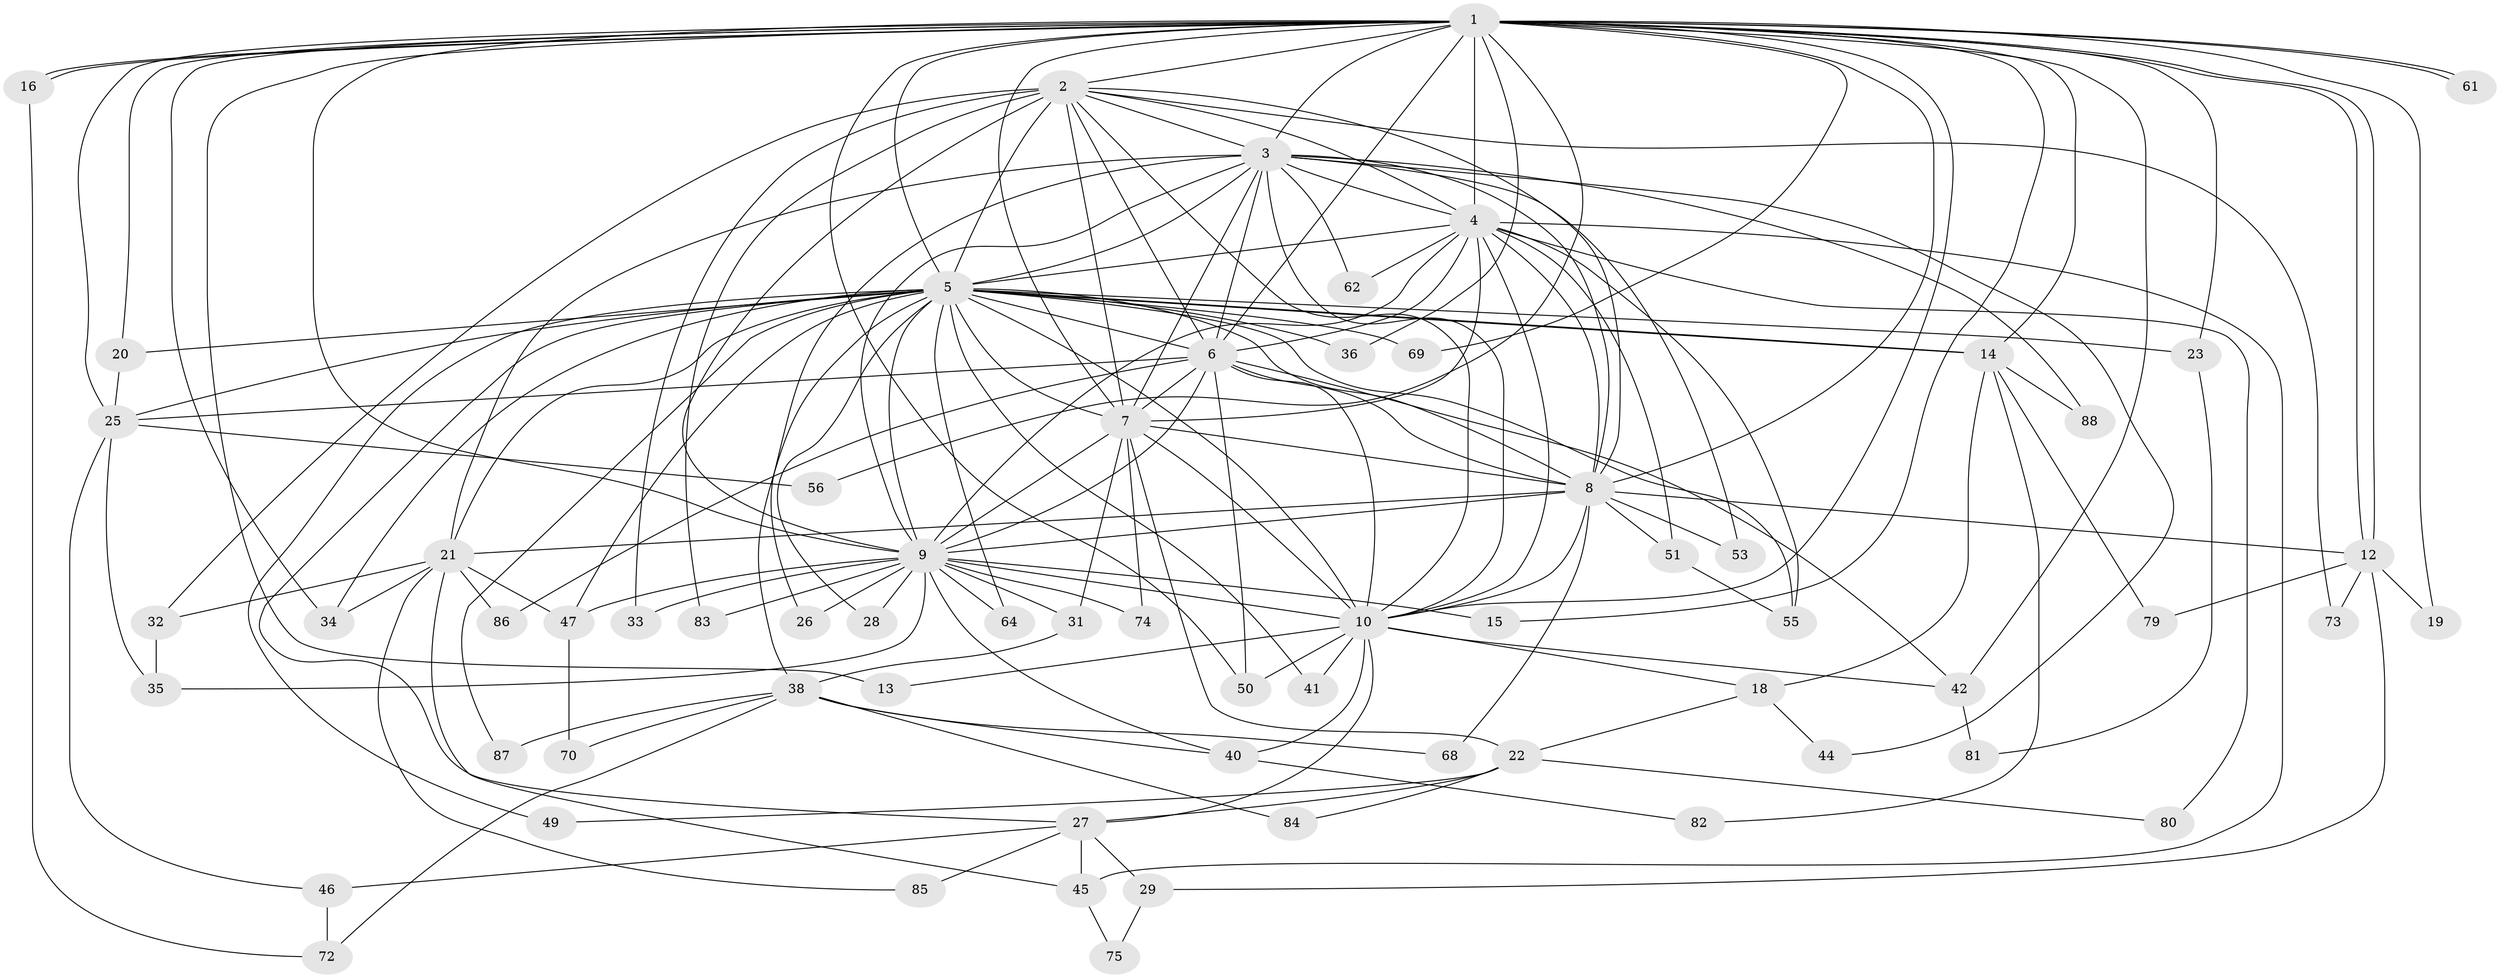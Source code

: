 // original degree distribution, {29: 0.011111111111111112, 14: 0.03333333333333333, 16: 0.011111111111111112, 26: 0.011111111111111112, 13: 0.011111111111111112, 17: 0.022222222222222223, 20: 0.011111111111111112, 5: 0.022222222222222223, 6: 0.03333333333333333, 2: 0.4777777777777778, 3: 0.26666666666666666, 4: 0.05555555555555555, 10: 0.011111111111111112, 7: 0.022222222222222223}
// Generated by graph-tools (version 1.1) at 2025/41/03/06/25 10:41:35]
// undirected, 66 vertices, 172 edges
graph export_dot {
graph [start="1"]
  node [color=gray90,style=filled];
  1 [super="+17"];
  2 [super="+66"];
  3 [super="+30"];
  4 [super="+54"];
  5 [super="+11"];
  6 [super="+78"];
  7 [super="+58"];
  8 [super="+24"];
  9 [super="+37"];
  10 [super="+71"];
  12 [super="+43"];
  13;
  14 [super="+57"];
  15;
  16;
  18;
  19;
  20;
  21 [super="+52"];
  22 [super="+89"];
  23;
  25 [super="+39"];
  26;
  27;
  28;
  29;
  31;
  32 [super="+60"];
  33;
  34 [super="+63"];
  35;
  36;
  38 [super="+76"];
  40 [super="+67"];
  41;
  42 [super="+59"];
  44;
  45 [super="+48"];
  46;
  47 [super="+65"];
  49;
  50 [super="+90"];
  51;
  53;
  55 [super="+77"];
  56;
  61;
  62;
  64;
  68;
  69;
  70;
  72;
  73;
  74;
  75;
  79;
  80;
  81;
  82;
  83;
  84;
  85;
  86;
  87;
  88;
  1 -- 2;
  1 -- 3;
  1 -- 4 [weight=2];
  1 -- 5;
  1 -- 6;
  1 -- 7 [weight=2];
  1 -- 8 [weight=2];
  1 -- 9;
  1 -- 10;
  1 -- 12;
  1 -- 12;
  1 -- 13;
  1 -- 15;
  1 -- 16;
  1 -- 16;
  1 -- 20;
  1 -- 23;
  1 -- 34;
  1 -- 36;
  1 -- 42;
  1 -- 56;
  1 -- 61;
  1 -- 61;
  1 -- 69;
  1 -- 14;
  1 -- 19;
  1 -- 25;
  1 -- 50;
  2 -- 3;
  2 -- 4;
  2 -- 5;
  2 -- 6;
  2 -- 7 [weight=2];
  2 -- 8;
  2 -- 9;
  2 -- 10;
  2 -- 32;
  2 -- 33;
  2 -- 73;
  2 -- 83;
  3 -- 4 [weight=2];
  3 -- 5;
  3 -- 6;
  3 -- 7;
  3 -- 8;
  3 -- 9;
  3 -- 10;
  3 -- 26;
  3 -- 44;
  3 -- 53;
  3 -- 62;
  3 -- 88;
  3 -- 21;
  4 -- 5;
  4 -- 6;
  4 -- 7;
  4 -- 8;
  4 -- 9;
  4 -- 10;
  4 -- 51;
  4 -- 62;
  4 -- 80;
  4 -- 55;
  4 -- 45;
  5 -- 6;
  5 -- 7;
  5 -- 8 [weight=2];
  5 -- 9 [weight=2];
  5 -- 10;
  5 -- 14;
  5 -- 14;
  5 -- 20;
  5 -- 21;
  5 -- 23;
  5 -- 25;
  5 -- 27;
  5 -- 34;
  5 -- 36;
  5 -- 38;
  5 -- 41;
  5 -- 47;
  5 -- 49;
  5 -- 64;
  5 -- 69;
  5 -- 87;
  5 -- 55;
  5 -- 28;
  6 -- 7;
  6 -- 8;
  6 -- 9;
  6 -- 10 [weight=2];
  6 -- 42;
  6 -- 50;
  6 -- 86;
  6 -- 25;
  7 -- 8;
  7 -- 9;
  7 -- 10;
  7 -- 22;
  7 -- 31;
  7 -- 74;
  8 -- 9;
  8 -- 10;
  8 -- 21 [weight=2];
  8 -- 51;
  8 -- 53;
  8 -- 68;
  8 -- 12;
  9 -- 10;
  9 -- 15;
  9 -- 26;
  9 -- 28;
  9 -- 31;
  9 -- 33;
  9 -- 35;
  9 -- 64;
  9 -- 74;
  9 -- 83;
  9 -- 40;
  9 -- 47;
  10 -- 13;
  10 -- 18;
  10 -- 27;
  10 -- 40;
  10 -- 41;
  10 -- 50;
  10 -- 42;
  12 -- 19;
  12 -- 29;
  12 -- 79;
  12 -- 73;
  14 -- 18;
  14 -- 88;
  14 -- 82;
  14 -- 79;
  16 -- 72;
  18 -- 22;
  18 -- 44;
  20 -- 25;
  21 -- 32;
  21 -- 45;
  21 -- 47;
  21 -- 85;
  21 -- 86;
  21 -- 34;
  22 -- 49;
  22 -- 80;
  22 -- 84;
  22 -- 27;
  23 -- 81;
  25 -- 35;
  25 -- 46;
  25 -- 56;
  27 -- 29;
  27 -- 45;
  27 -- 46;
  27 -- 85;
  29 -- 75;
  31 -- 38;
  32 -- 35;
  38 -- 68;
  38 -- 70;
  38 -- 84;
  38 -- 72;
  38 -- 87;
  38 -- 40;
  40 -- 82;
  42 -- 81;
  45 -- 75;
  46 -- 72;
  47 -- 70;
  51 -- 55;
}
